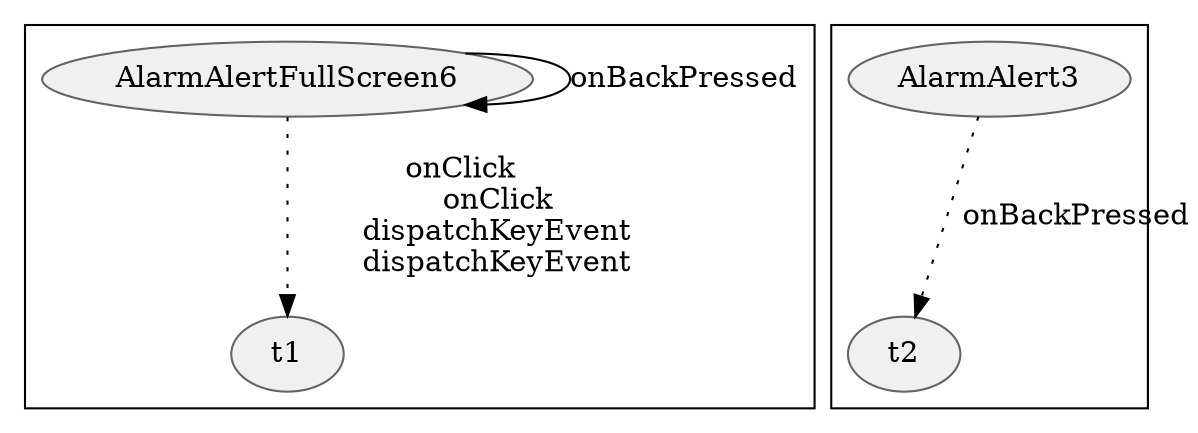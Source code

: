 digraph {
fontname="Helvetica";
node[style="filled,solid", colorscheme=greys3, fillcolor=1, color=3];

subgraph cluster_1 {
	AlarmAlertFullScreen6;
	AlarmAlertFullScreen6 -> AlarmAlertFullScreen6[label="onBackPressed"];

	t1;	

	AlarmAlertFullScreen6 -> t1[label="onClick
	onClick
	dispatchKeyEvent
	dispatchKeyEvent",style=dotted];	
}

subgraph cluster_11 {
	AlarmAlert3;
	t2;
	AlarmAlert3 -> t2[label="onBackPressed",style=dotted];
}	

}